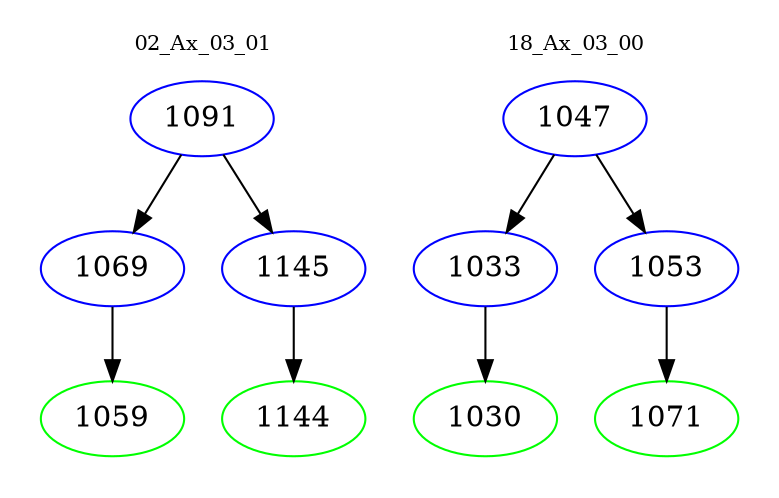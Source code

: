 digraph{
subgraph cluster_0 {
color = white
label = "02_Ax_03_01";
fontsize=10;
T0_1091 [label="1091", color="blue"]
T0_1091 -> T0_1069 [color="black"]
T0_1069 [label="1069", color="blue"]
T0_1069 -> T0_1059 [color="black"]
T0_1059 [label="1059", color="green"]
T0_1091 -> T0_1145 [color="black"]
T0_1145 [label="1145", color="blue"]
T0_1145 -> T0_1144 [color="black"]
T0_1144 [label="1144", color="green"]
}
subgraph cluster_1 {
color = white
label = "18_Ax_03_00";
fontsize=10;
T1_1047 [label="1047", color="blue"]
T1_1047 -> T1_1033 [color="black"]
T1_1033 [label="1033", color="blue"]
T1_1033 -> T1_1030 [color="black"]
T1_1030 [label="1030", color="green"]
T1_1047 -> T1_1053 [color="black"]
T1_1053 [label="1053", color="blue"]
T1_1053 -> T1_1071 [color="black"]
T1_1071 [label="1071", color="green"]
}
}
